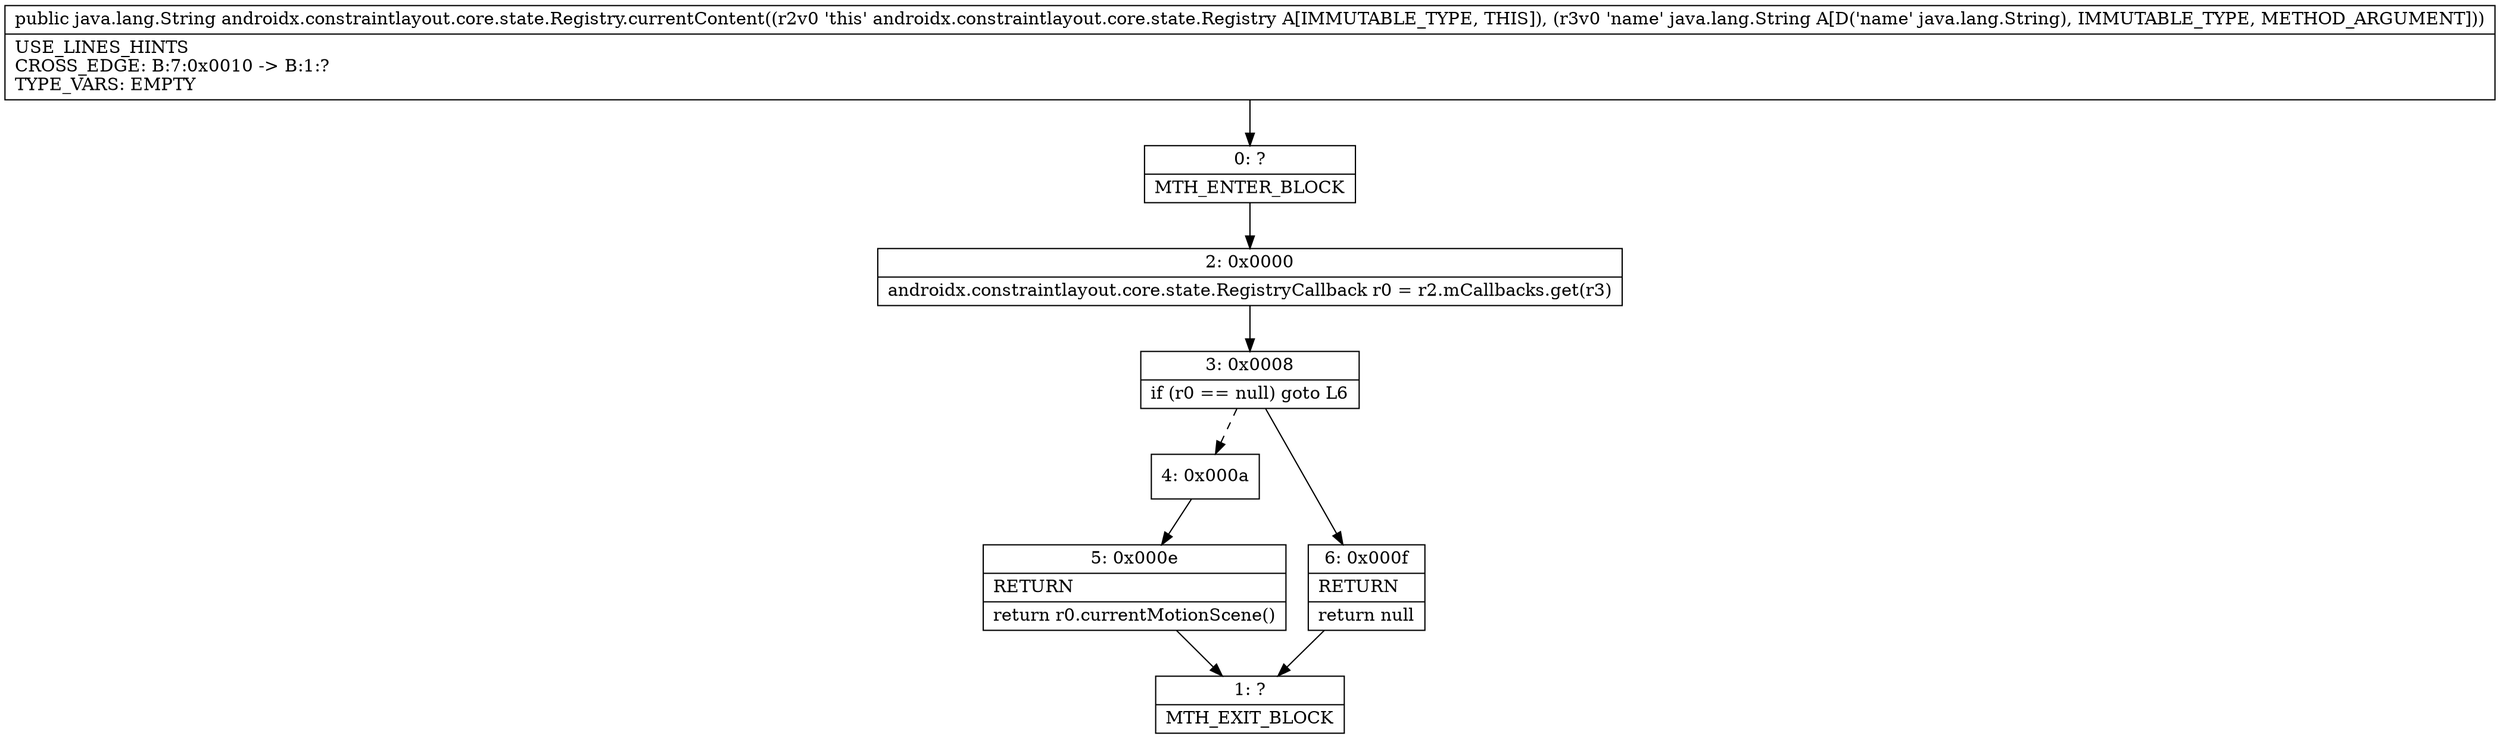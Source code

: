 digraph "CFG forandroidx.constraintlayout.core.state.Registry.currentContent(Ljava\/lang\/String;)Ljava\/lang\/String;" {
Node_0 [shape=record,label="{0\:\ ?|MTH_ENTER_BLOCK\l}"];
Node_2 [shape=record,label="{2\:\ 0x0000|androidx.constraintlayout.core.state.RegistryCallback r0 = r2.mCallbacks.get(r3)\l}"];
Node_3 [shape=record,label="{3\:\ 0x0008|if (r0 == null) goto L6\l}"];
Node_4 [shape=record,label="{4\:\ 0x000a}"];
Node_5 [shape=record,label="{5\:\ 0x000e|RETURN\l|return r0.currentMotionScene()\l}"];
Node_1 [shape=record,label="{1\:\ ?|MTH_EXIT_BLOCK\l}"];
Node_6 [shape=record,label="{6\:\ 0x000f|RETURN\l|return null\l}"];
MethodNode[shape=record,label="{public java.lang.String androidx.constraintlayout.core.state.Registry.currentContent((r2v0 'this' androidx.constraintlayout.core.state.Registry A[IMMUTABLE_TYPE, THIS]), (r3v0 'name' java.lang.String A[D('name' java.lang.String), IMMUTABLE_TYPE, METHOD_ARGUMENT]))  | USE_LINES_HINTS\lCROSS_EDGE: B:7:0x0010 \-\> B:1:?\lTYPE_VARS: EMPTY\l}"];
MethodNode -> Node_0;Node_0 -> Node_2;
Node_2 -> Node_3;
Node_3 -> Node_4[style=dashed];
Node_3 -> Node_6;
Node_4 -> Node_5;
Node_5 -> Node_1;
Node_6 -> Node_1;
}

